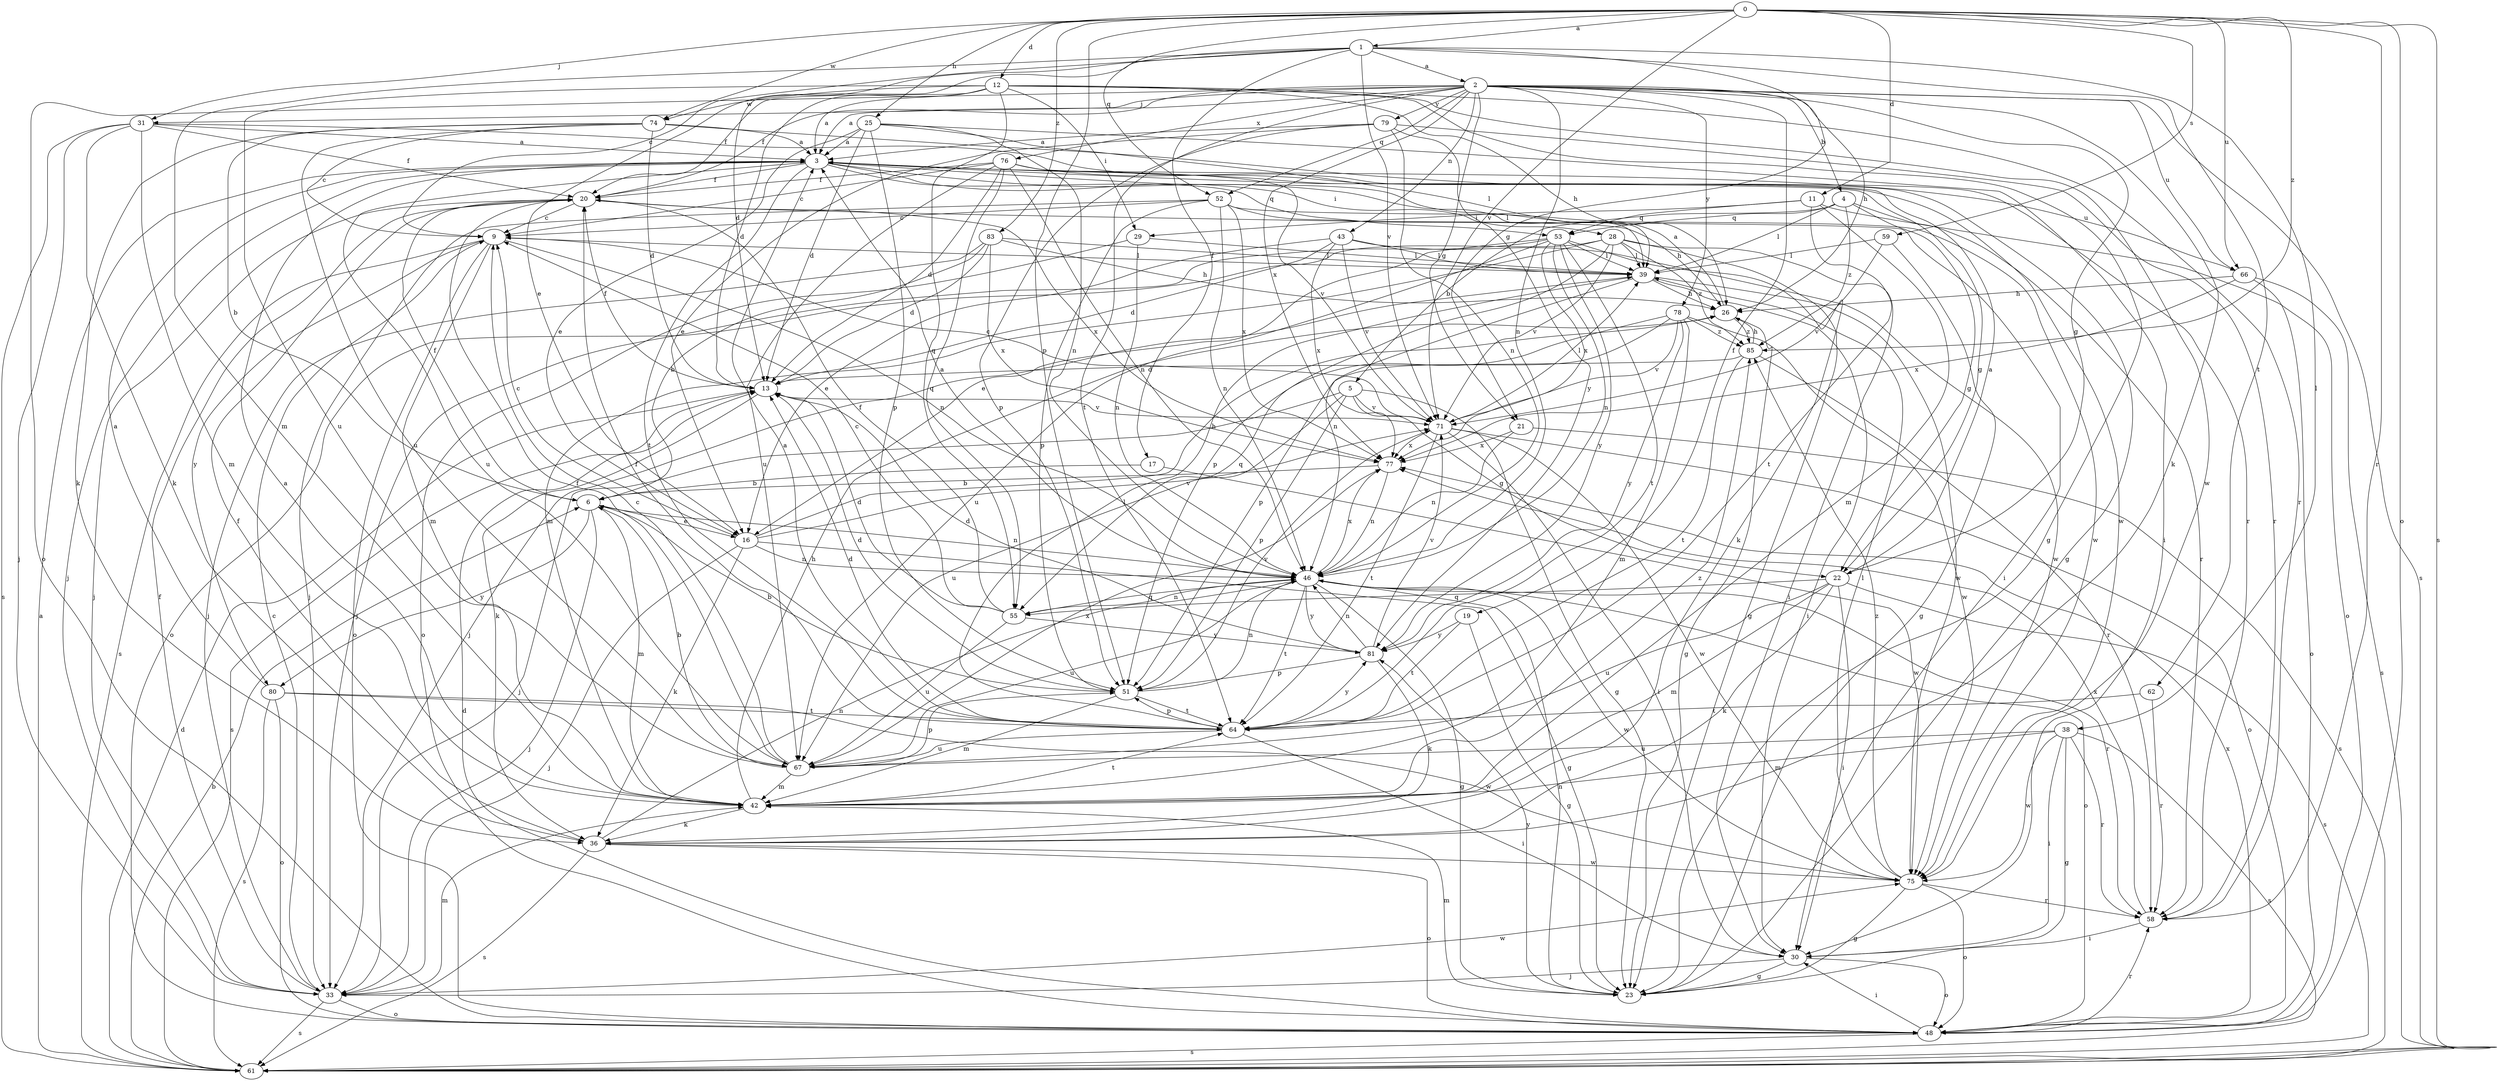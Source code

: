 strict digraph  {
0;
1;
2;
3;
4;
5;
6;
9;
11;
12;
13;
16;
17;
19;
20;
21;
22;
23;
25;
26;
28;
29;
30;
31;
33;
36;
38;
39;
42;
43;
46;
48;
51;
52;
53;
55;
58;
59;
61;
62;
64;
66;
67;
71;
74;
75;
76;
77;
78;
79;
80;
81;
83;
85;
0 -> 1  [label=a];
0 -> 11  [label=d];
0 -> 12  [label=d];
0 -> 25  [label=h];
0 -> 31  [label=j];
0 -> 48  [label=o];
0 -> 51  [label=p];
0 -> 52  [label=q];
0 -> 58  [label=r];
0 -> 59  [label=s];
0 -> 61  [label=s];
0 -> 66  [label=u];
0 -> 71  [label=v];
0 -> 74  [label=w];
0 -> 83  [label=z];
0 -> 85  [label=z];
1 -> 2  [label=a];
1 -> 9  [label=c];
1 -> 13  [label=d];
1 -> 16  [label=e];
1 -> 17  [label=f];
1 -> 21  [label=g];
1 -> 38  [label=l];
1 -> 42  [label=m];
1 -> 62  [label=t];
1 -> 71  [label=v];
2 -> 3  [label=a];
2 -> 4  [label=b];
2 -> 19  [label=f];
2 -> 20  [label=f];
2 -> 21  [label=g];
2 -> 22  [label=g];
2 -> 26  [label=h];
2 -> 31  [label=j];
2 -> 36  [label=k];
2 -> 43  [label=n];
2 -> 46  [label=n];
2 -> 48  [label=o];
2 -> 52  [label=q];
2 -> 61  [label=s];
2 -> 64  [label=t];
2 -> 66  [label=u];
2 -> 76  [label=x];
2 -> 77  [label=x];
2 -> 78  [label=y];
2 -> 79  [label=y];
3 -> 20  [label=f];
3 -> 22  [label=g];
3 -> 28  [label=i];
3 -> 33  [label=j];
3 -> 39  [label=l];
3 -> 53  [label=q];
3 -> 64  [label=t];
3 -> 66  [label=u];
3 -> 67  [label=u];
4 -> 5  [label=b];
4 -> 22  [label=g];
4 -> 39  [label=l];
4 -> 53  [label=q];
4 -> 58  [label=r];
4 -> 85  [label=z];
5 -> 22  [label=g];
5 -> 23  [label=g];
5 -> 33  [label=j];
5 -> 51  [label=p];
5 -> 67  [label=u];
5 -> 71  [label=v];
6 -> 16  [label=e];
6 -> 20  [label=f];
6 -> 33  [label=j];
6 -> 42  [label=m];
6 -> 46  [label=n];
6 -> 80  [label=y];
9 -> 39  [label=l];
9 -> 42  [label=m];
9 -> 46  [label=n];
9 -> 48  [label=o];
9 -> 61  [label=s];
9 -> 80  [label=y];
11 -> 29  [label=i];
11 -> 42  [label=m];
11 -> 48  [label=o];
11 -> 53  [label=q];
11 -> 64  [label=t];
12 -> 3  [label=a];
12 -> 13  [label=d];
12 -> 20  [label=f];
12 -> 23  [label=g];
12 -> 26  [label=h];
12 -> 29  [label=i];
12 -> 55  [label=q];
12 -> 58  [label=r];
12 -> 67  [label=u];
12 -> 74  [label=w];
12 -> 75  [label=w];
13 -> 20  [label=f];
13 -> 36  [label=k];
13 -> 61  [label=s];
13 -> 71  [label=v];
16 -> 9  [label=c];
16 -> 23  [label=g];
16 -> 26  [label=h];
16 -> 33  [label=j];
16 -> 36  [label=k];
16 -> 46  [label=n];
16 -> 71  [label=v];
17 -> 6  [label=b];
17 -> 75  [label=w];
19 -> 23  [label=g];
19 -> 64  [label=t];
19 -> 81  [label=y];
20 -> 9  [label=c];
20 -> 30  [label=i];
20 -> 33  [label=j];
20 -> 77  [label=x];
21 -> 46  [label=n];
21 -> 61  [label=s];
21 -> 77  [label=x];
22 -> 3  [label=a];
22 -> 30  [label=i];
22 -> 36  [label=k];
22 -> 42  [label=m];
22 -> 55  [label=q];
22 -> 61  [label=s];
22 -> 67  [label=u];
23 -> 42  [label=m];
23 -> 46  [label=n];
23 -> 81  [label=y];
25 -> 3  [label=a];
25 -> 13  [label=d];
25 -> 16  [label=e];
25 -> 30  [label=i];
25 -> 39  [label=l];
25 -> 46  [label=n];
25 -> 51  [label=p];
26 -> 3  [label=a];
26 -> 23  [label=g];
26 -> 85  [label=z];
28 -> 23  [label=g];
28 -> 30  [label=i];
28 -> 39  [label=l];
28 -> 42  [label=m];
28 -> 48  [label=o];
28 -> 51  [label=p];
28 -> 71  [label=v];
28 -> 85  [label=z];
29 -> 39  [label=l];
29 -> 46  [label=n];
29 -> 48  [label=o];
30 -> 23  [label=g];
30 -> 33  [label=j];
30 -> 48  [label=o];
31 -> 3  [label=a];
31 -> 20  [label=f];
31 -> 23  [label=g];
31 -> 33  [label=j];
31 -> 36  [label=k];
31 -> 42  [label=m];
31 -> 61  [label=s];
33 -> 9  [label=c];
33 -> 20  [label=f];
33 -> 42  [label=m];
33 -> 48  [label=o];
33 -> 61  [label=s];
33 -> 75  [label=w];
36 -> 20  [label=f];
36 -> 46  [label=n];
36 -> 48  [label=o];
36 -> 61  [label=s];
36 -> 75  [label=w];
38 -> 23  [label=g];
38 -> 30  [label=i];
38 -> 42  [label=m];
38 -> 58  [label=r];
38 -> 61  [label=s];
38 -> 67  [label=u];
38 -> 75  [label=w];
39 -> 26  [label=h];
39 -> 30  [label=i];
39 -> 33  [label=j];
39 -> 46  [label=n];
39 -> 75  [label=w];
42 -> 3  [label=a];
42 -> 26  [label=h];
42 -> 36  [label=k];
42 -> 64  [label=t];
42 -> 85  [label=z];
43 -> 13  [label=d];
43 -> 16  [label=e];
43 -> 39  [label=l];
43 -> 71  [label=v];
43 -> 75  [label=w];
43 -> 77  [label=x];
46 -> 3  [label=a];
46 -> 23  [label=g];
46 -> 48  [label=o];
46 -> 55  [label=q];
46 -> 58  [label=r];
46 -> 64  [label=t];
46 -> 67  [label=u];
46 -> 75  [label=w];
46 -> 77  [label=x];
46 -> 81  [label=y];
48 -> 13  [label=d];
48 -> 30  [label=i];
48 -> 58  [label=r];
48 -> 61  [label=s];
48 -> 77  [label=x];
51 -> 6  [label=b];
51 -> 13  [label=d];
51 -> 42  [label=m];
51 -> 46  [label=n];
51 -> 64  [label=t];
51 -> 71  [label=v];
52 -> 9  [label=c];
52 -> 26  [label=h];
52 -> 33  [label=j];
52 -> 46  [label=n];
52 -> 51  [label=p];
52 -> 75  [label=w];
52 -> 77  [label=x];
53 -> 16  [label=e];
53 -> 33  [label=j];
53 -> 36  [label=k];
53 -> 39  [label=l];
53 -> 46  [label=n];
53 -> 64  [label=t];
53 -> 67  [label=u];
53 -> 77  [label=x];
53 -> 81  [label=y];
55 -> 9  [label=c];
55 -> 13  [label=d];
55 -> 20  [label=f];
55 -> 46  [label=n];
55 -> 67  [label=u];
55 -> 81  [label=y];
58 -> 30  [label=i];
58 -> 77  [label=x];
59 -> 23  [label=g];
59 -> 39  [label=l];
59 -> 71  [label=v];
61 -> 3  [label=a];
61 -> 6  [label=b];
61 -> 13  [label=d];
62 -> 58  [label=r];
62 -> 64  [label=t];
64 -> 3  [label=a];
64 -> 13  [label=d];
64 -> 20  [label=f];
64 -> 30  [label=i];
64 -> 39  [label=l];
64 -> 51  [label=p];
64 -> 67  [label=u];
64 -> 81  [label=y];
66 -> 26  [label=h];
66 -> 48  [label=o];
66 -> 61  [label=s];
66 -> 77  [label=x];
67 -> 6  [label=b];
67 -> 9  [label=c];
67 -> 20  [label=f];
67 -> 42  [label=m];
67 -> 51  [label=p];
67 -> 77  [label=x];
71 -> 9  [label=c];
71 -> 30  [label=i];
71 -> 39  [label=l];
71 -> 48  [label=o];
71 -> 64  [label=t];
71 -> 75  [label=w];
71 -> 77  [label=x];
74 -> 3  [label=a];
74 -> 6  [label=b];
74 -> 9  [label=c];
74 -> 13  [label=d];
74 -> 36  [label=k];
74 -> 58  [label=r];
74 -> 67  [label=u];
75 -> 23  [label=g];
75 -> 39  [label=l];
75 -> 48  [label=o];
75 -> 58  [label=r];
75 -> 85  [label=z];
76 -> 9  [label=c];
76 -> 13  [label=d];
76 -> 20  [label=f];
76 -> 46  [label=n];
76 -> 55  [label=q];
76 -> 67  [label=u];
76 -> 71  [label=v];
76 -> 75  [label=w];
77 -> 6  [label=b];
77 -> 46  [label=n];
78 -> 42  [label=m];
78 -> 51  [label=p];
78 -> 55  [label=q];
78 -> 71  [label=v];
78 -> 75  [label=w];
78 -> 81  [label=y];
78 -> 85  [label=z];
79 -> 3  [label=a];
79 -> 16  [label=e];
79 -> 46  [label=n];
79 -> 51  [label=p];
79 -> 58  [label=r];
79 -> 81  [label=y];
80 -> 3  [label=a];
80 -> 48  [label=o];
80 -> 61  [label=s];
80 -> 64  [label=t];
80 -> 75  [label=w];
81 -> 13  [label=d];
81 -> 36  [label=k];
81 -> 46  [label=n];
81 -> 51  [label=p];
81 -> 71  [label=v];
83 -> 6  [label=b];
83 -> 13  [label=d];
83 -> 26  [label=h];
83 -> 33  [label=j];
83 -> 39  [label=l];
83 -> 77  [label=x];
85 -> 13  [label=d];
85 -> 26  [label=h];
85 -> 58  [label=r];
85 -> 64  [label=t];
}
